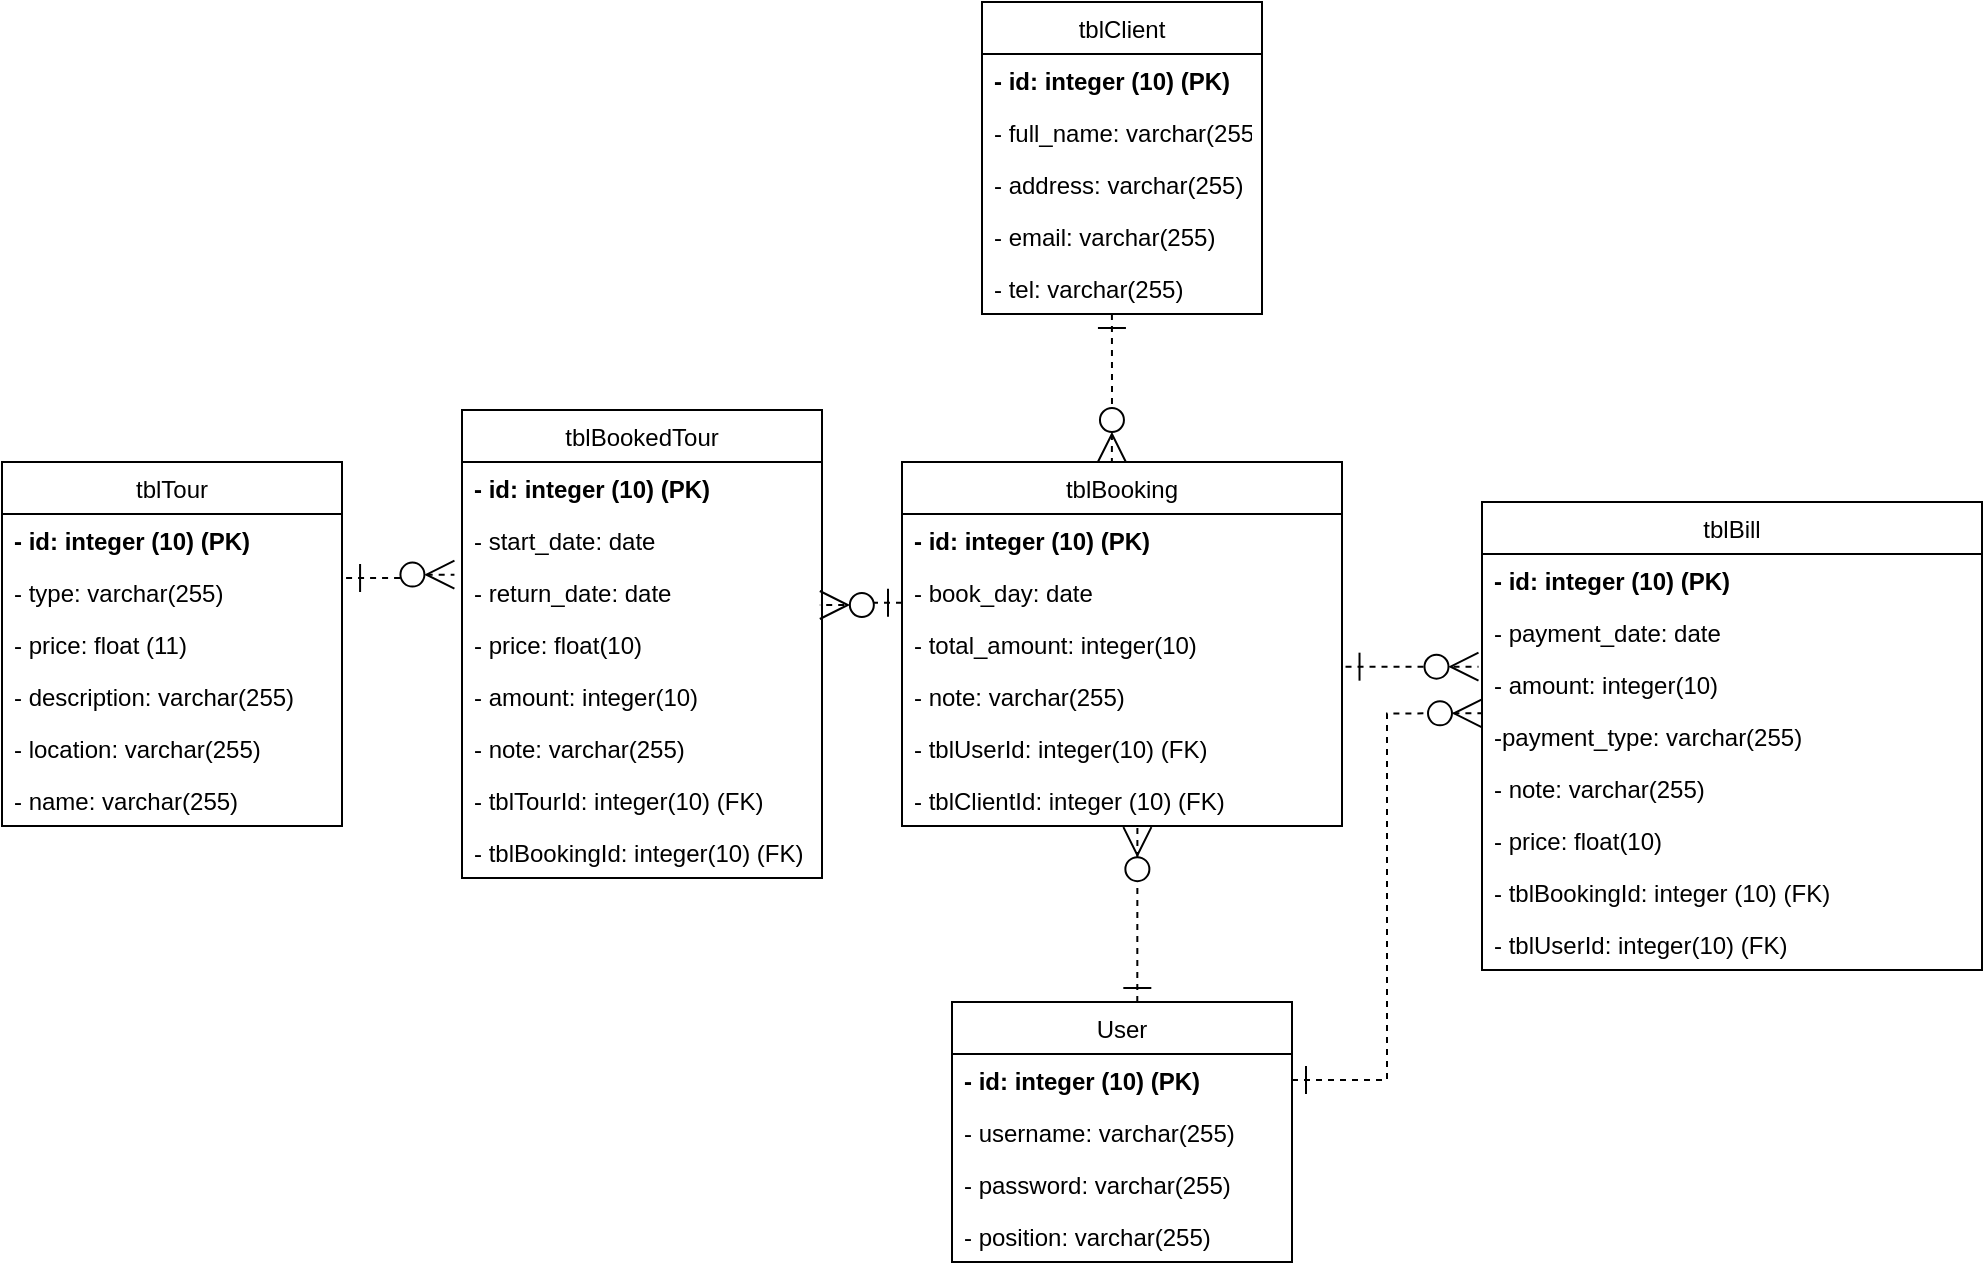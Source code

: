 <mxfile version="14.6.12" type="github">
  <diagram id="gys28ADMSe7vnVQDWKgh" name="Page-1">
    <mxGraphModel dx="1422" dy="775" grid="1" gridSize="10" guides="1" tooltips="1" connect="1" arrows="1" fold="1" page="1" pageScale="1" pageWidth="850" pageHeight="1100" math="0" shadow="0">
      <root>
        <mxCell id="0" />
        <mxCell id="1" parent="0" />
        <mxCell id="QfVgs8F6MnPGC0xmP2LL-1" value="tblClient" style="swimlane;fontStyle=0;childLayout=stackLayout;horizontal=1;startSize=26;fillColor=none;horizontalStack=0;resizeParent=1;resizeParentMax=0;resizeLast=0;collapsible=1;marginBottom=0;" parent="1" vertex="1">
          <mxGeometry x="610" y="60" width="140" height="156" as="geometry" />
        </mxCell>
        <mxCell id="QfVgs8F6MnPGC0xmP2LL-2" value="- id: integer (10) (PK)" style="text;strokeColor=none;fillColor=none;align=left;verticalAlign=top;spacingLeft=4;spacingRight=4;overflow=hidden;rotatable=0;points=[[0,0.5],[1,0.5]];portConstraint=eastwest;fontStyle=1" parent="QfVgs8F6MnPGC0xmP2LL-1" vertex="1">
          <mxGeometry y="26" width="140" height="26" as="geometry" />
        </mxCell>
        <mxCell id="QfVgs8F6MnPGC0xmP2LL-3" value="- full_name: varchar(255)&#xa;" style="text;strokeColor=none;fillColor=none;align=left;verticalAlign=top;spacingLeft=4;spacingRight=4;overflow=hidden;rotatable=0;points=[[0,0.5],[1,0.5]];portConstraint=eastwest;" parent="QfVgs8F6MnPGC0xmP2LL-1" vertex="1">
          <mxGeometry y="52" width="140" height="26" as="geometry" />
        </mxCell>
        <mxCell id="QfVgs8F6MnPGC0xmP2LL-4" value="- address: varchar(255)" style="text;strokeColor=none;fillColor=none;align=left;verticalAlign=top;spacingLeft=4;spacingRight=4;overflow=hidden;rotatable=0;points=[[0,0.5],[1,0.5]];portConstraint=eastwest;" parent="QfVgs8F6MnPGC0xmP2LL-1" vertex="1">
          <mxGeometry y="78" width="140" height="26" as="geometry" />
        </mxCell>
        <mxCell id="QfVgs8F6MnPGC0xmP2LL-5" value="- email: varchar(255)" style="text;strokeColor=none;fillColor=none;align=left;verticalAlign=top;spacingLeft=4;spacingRight=4;overflow=hidden;rotatable=0;points=[[0,0.5],[1,0.5]];portConstraint=eastwest;" parent="QfVgs8F6MnPGC0xmP2LL-1" vertex="1">
          <mxGeometry y="104" width="140" height="26" as="geometry" />
        </mxCell>
        <mxCell id="QfVgs8F6MnPGC0xmP2LL-6" value="- tel: varchar(255)" style="text;strokeColor=none;fillColor=none;align=left;verticalAlign=top;spacingLeft=4;spacingRight=4;overflow=hidden;rotatable=0;points=[[0,0.5],[1,0.5]];portConstraint=eastwest;" parent="QfVgs8F6MnPGC0xmP2LL-1" vertex="1">
          <mxGeometry y="130" width="140" height="26" as="geometry" />
        </mxCell>
        <mxCell id="QfVgs8F6MnPGC0xmP2LL-7" value="tblTour" style="swimlane;fontStyle=0;childLayout=stackLayout;horizontal=1;startSize=26;fillColor=none;horizontalStack=0;resizeParent=1;resizeParentMax=0;resizeLast=0;collapsible=1;marginBottom=0;" parent="1" vertex="1">
          <mxGeometry x="120" y="290" width="170" height="182" as="geometry" />
        </mxCell>
        <mxCell id="QfVgs8F6MnPGC0xmP2LL-8" value="- id: integer (10) (PK)" style="text;strokeColor=none;fillColor=none;align=left;verticalAlign=top;spacingLeft=4;spacingRight=4;overflow=hidden;rotatable=0;points=[[0,0.5],[1,0.5]];portConstraint=eastwest;fontStyle=1" parent="QfVgs8F6MnPGC0xmP2LL-7" vertex="1">
          <mxGeometry y="26" width="170" height="26" as="geometry" />
        </mxCell>
        <mxCell id="QfVgs8F6MnPGC0xmP2LL-9" value="- type: varchar(255)" style="text;strokeColor=none;fillColor=none;align=left;verticalAlign=top;spacingLeft=4;spacingRight=4;overflow=hidden;rotatable=0;points=[[0,0.5],[1,0.5]];portConstraint=eastwest;" parent="QfVgs8F6MnPGC0xmP2LL-7" vertex="1">
          <mxGeometry y="52" width="170" height="26" as="geometry" />
        </mxCell>
        <mxCell id="QfVgs8F6MnPGC0xmP2LL-10" value="- price: float (11)" style="text;strokeColor=none;fillColor=none;align=left;verticalAlign=top;spacingLeft=4;spacingRight=4;overflow=hidden;rotatable=0;points=[[0,0.5],[1,0.5]];portConstraint=eastwest;" parent="QfVgs8F6MnPGC0xmP2LL-7" vertex="1">
          <mxGeometry y="78" width="170" height="26" as="geometry" />
        </mxCell>
        <mxCell id="QfVgs8F6MnPGC0xmP2LL-11" value="- description: varchar(255)" style="text;strokeColor=none;fillColor=none;align=left;verticalAlign=top;spacingLeft=4;spacingRight=4;overflow=hidden;rotatable=0;points=[[0,0.5],[1,0.5]];portConstraint=eastwest;" parent="QfVgs8F6MnPGC0xmP2LL-7" vertex="1">
          <mxGeometry y="104" width="170" height="26" as="geometry" />
        </mxCell>
        <mxCell id="QfVgs8F6MnPGC0xmP2LL-12" value="- location: varchar(255)" style="text;strokeColor=none;fillColor=none;align=left;verticalAlign=top;spacingLeft=4;spacingRight=4;overflow=hidden;rotatable=0;points=[[0,0.5],[1,0.5]];portConstraint=eastwest;" parent="QfVgs8F6MnPGC0xmP2LL-7" vertex="1">
          <mxGeometry y="130" width="170" height="26" as="geometry" />
        </mxCell>
        <mxCell id="dMDZdSkggj6Q9R0DvteG-1" value="- name: varchar(255)" style="text;strokeColor=none;fillColor=none;align=left;verticalAlign=top;spacingLeft=4;spacingRight=4;overflow=hidden;rotatable=0;points=[[0,0.5],[1,0.5]];portConstraint=eastwest;" vertex="1" parent="QfVgs8F6MnPGC0xmP2LL-7">
          <mxGeometry y="156" width="170" height="26" as="geometry" />
        </mxCell>
        <mxCell id="wv53nOrqIjGvu9n16P8K-5" value="tblBookedTour" style="swimlane;fontStyle=0;childLayout=stackLayout;horizontal=1;startSize=26;fillColor=none;horizontalStack=0;resizeParent=1;resizeParentMax=0;resizeLast=0;collapsible=1;marginBottom=0;" parent="1" vertex="1">
          <mxGeometry x="350" y="264" width="180" height="234" as="geometry" />
        </mxCell>
        <mxCell id="wv53nOrqIjGvu9n16P8K-6" value="- id: integer (10) (PK)" style="text;strokeColor=none;fillColor=none;align=left;verticalAlign=top;spacingLeft=4;spacingRight=4;overflow=hidden;rotatable=0;points=[[0,0.5],[1,0.5]];portConstraint=eastwest;fontStyle=1" parent="wv53nOrqIjGvu9n16P8K-5" vertex="1">
          <mxGeometry y="26" width="180" height="26" as="geometry" />
        </mxCell>
        <mxCell id="wv53nOrqIjGvu9n16P8K-7" value="- start_date: date" style="text;strokeColor=none;fillColor=none;align=left;verticalAlign=top;spacingLeft=4;spacingRight=4;overflow=hidden;rotatable=0;points=[[0,0.5],[1,0.5]];portConstraint=eastwest;" parent="wv53nOrqIjGvu9n16P8K-5" vertex="1">
          <mxGeometry y="52" width="180" height="26" as="geometry" />
        </mxCell>
        <mxCell id="wv53nOrqIjGvu9n16P8K-8" value="- return_date: date" style="text;strokeColor=none;fillColor=none;align=left;verticalAlign=top;spacingLeft=4;spacingRight=4;overflow=hidden;rotatable=0;points=[[0,0.5],[1,0.5]];portConstraint=eastwest;" parent="wv53nOrqIjGvu9n16P8K-5" vertex="1">
          <mxGeometry y="78" width="180" height="26" as="geometry" />
        </mxCell>
        <mxCell id="wv53nOrqIjGvu9n16P8K-9" value="- price: float(10)" style="text;strokeColor=none;fillColor=none;align=left;verticalAlign=top;spacingLeft=4;spacingRight=4;overflow=hidden;rotatable=0;points=[[0,0.5],[1,0.5]];portConstraint=eastwest;" parent="wv53nOrqIjGvu9n16P8K-5" vertex="1">
          <mxGeometry y="104" width="180" height="26" as="geometry" />
        </mxCell>
        <mxCell id="wv53nOrqIjGvu9n16P8K-10" value="- amount: integer(10)" style="text;strokeColor=none;fillColor=none;align=left;verticalAlign=top;spacingLeft=4;spacingRight=4;overflow=hidden;rotatable=0;points=[[0,0.5],[1,0.5]];portConstraint=eastwest;" parent="wv53nOrqIjGvu9n16P8K-5" vertex="1">
          <mxGeometry y="130" width="180" height="26" as="geometry" />
        </mxCell>
        <mxCell id="wv53nOrqIjGvu9n16P8K-11" value="- note: varchar(255)" style="text;strokeColor=none;fillColor=none;align=left;verticalAlign=top;spacingLeft=4;spacingRight=4;overflow=hidden;rotatable=0;points=[[0,0.5],[1,0.5]];portConstraint=eastwest;" parent="wv53nOrqIjGvu9n16P8K-5" vertex="1">
          <mxGeometry y="156" width="180" height="26" as="geometry" />
        </mxCell>
        <mxCell id="wv53nOrqIjGvu9n16P8K-12" value="- tblTourId: integer(10) (FK)" style="text;strokeColor=none;fillColor=none;align=left;verticalAlign=top;spacingLeft=4;spacingRight=4;overflow=hidden;rotatable=0;points=[[0,0.5],[1,0.5]];portConstraint=eastwest;" parent="wv53nOrqIjGvu9n16P8K-5" vertex="1">
          <mxGeometry y="182" width="180" height="26" as="geometry" />
        </mxCell>
        <mxCell id="wv53nOrqIjGvu9n16P8K-30" value="- tblBookingId: integer(10) (FK)" style="text;strokeColor=none;fillColor=none;align=left;verticalAlign=top;spacingLeft=4;spacingRight=4;overflow=hidden;rotatable=0;points=[[0,0.5],[1,0.5]];portConstraint=eastwest;" parent="wv53nOrqIjGvu9n16P8K-5" vertex="1">
          <mxGeometry y="208" width="180" height="26" as="geometry" />
        </mxCell>
        <mxCell id="wv53nOrqIjGvu9n16P8K-13" value="tblBooking" style="swimlane;fontStyle=0;childLayout=stackLayout;horizontal=1;startSize=26;fillColor=none;horizontalStack=0;resizeParent=1;resizeParentMax=0;resizeLast=0;collapsible=1;marginBottom=0;" parent="1" vertex="1">
          <mxGeometry x="570" y="290" width="220" height="182" as="geometry" />
        </mxCell>
        <mxCell id="wv53nOrqIjGvu9n16P8K-14" value="- id: integer (10) (PK)" style="text;strokeColor=none;fillColor=none;align=left;verticalAlign=top;spacingLeft=4;spacingRight=4;overflow=hidden;rotatable=0;points=[[0,0.5],[1,0.5]];portConstraint=eastwest;fontStyle=1" parent="wv53nOrqIjGvu9n16P8K-13" vertex="1">
          <mxGeometry y="26" width="220" height="26" as="geometry" />
        </mxCell>
        <mxCell id="wv53nOrqIjGvu9n16P8K-15" value="- book_day: date" style="text;strokeColor=none;fillColor=none;align=left;verticalAlign=top;spacingLeft=4;spacingRight=4;overflow=hidden;rotatable=0;points=[[0,0.5],[1,0.5]];portConstraint=eastwest;" parent="wv53nOrqIjGvu9n16P8K-13" vertex="1">
          <mxGeometry y="52" width="220" height="26" as="geometry" />
        </mxCell>
        <mxCell id="wv53nOrqIjGvu9n16P8K-16" value="- total_amount: integer(10)" style="text;strokeColor=none;fillColor=none;align=left;verticalAlign=top;spacingLeft=4;spacingRight=4;overflow=hidden;rotatable=0;points=[[0,0.5],[1,0.5]];portConstraint=eastwest;" parent="wv53nOrqIjGvu9n16P8K-13" vertex="1">
          <mxGeometry y="78" width="220" height="26" as="geometry" />
        </mxCell>
        <mxCell id="wv53nOrqIjGvu9n16P8K-17" value="- note: varchar(255)" style="text;strokeColor=none;fillColor=none;align=left;verticalAlign=top;spacingLeft=4;spacingRight=4;overflow=hidden;rotatable=0;points=[[0,0.5],[1,0.5]];portConstraint=eastwest;" parent="wv53nOrqIjGvu9n16P8K-13" vertex="1">
          <mxGeometry y="104" width="220" height="26" as="geometry" />
        </mxCell>
        <mxCell id="wv53nOrqIjGvu9n16P8K-38" value="- tblUserId: integer(10) (FK)" style="text;strokeColor=none;fillColor=none;align=left;verticalAlign=top;spacingLeft=4;spacingRight=4;overflow=hidden;rotatable=0;points=[[0,0.5],[1,0.5]];portConstraint=eastwest;" parent="wv53nOrqIjGvu9n16P8K-13" vertex="1">
          <mxGeometry y="130" width="220" height="26" as="geometry" />
        </mxCell>
        <mxCell id="wv53nOrqIjGvu9n16P8K-39" value="- tblClientId: integer (10) (FK)" style="text;strokeColor=none;fillColor=none;align=left;verticalAlign=top;spacingLeft=4;spacingRight=4;overflow=hidden;rotatable=0;points=[[0,0.5],[1,0.5]];portConstraint=eastwest;" parent="wv53nOrqIjGvu9n16P8K-13" vertex="1">
          <mxGeometry y="156" width="220" height="26" as="geometry" />
        </mxCell>
        <mxCell id="wv53nOrqIjGvu9n16P8K-18" value="tblBill" style="swimlane;fontStyle=0;childLayout=stackLayout;horizontal=1;startSize=26;fillColor=none;horizontalStack=0;resizeParent=1;resizeParentMax=0;resizeLast=0;collapsible=1;marginBottom=0;" parent="1" vertex="1">
          <mxGeometry x="860" y="310" width="250" height="234" as="geometry" />
        </mxCell>
        <mxCell id="wv53nOrqIjGvu9n16P8K-19" value="- id: integer (10) (PK)" style="text;strokeColor=none;fillColor=none;align=left;verticalAlign=top;spacingLeft=4;spacingRight=4;overflow=hidden;rotatable=0;points=[[0,0.5],[1,0.5]];portConstraint=eastwest;fontStyle=1" parent="wv53nOrqIjGvu9n16P8K-18" vertex="1">
          <mxGeometry y="26" width="250" height="26" as="geometry" />
        </mxCell>
        <mxCell id="wv53nOrqIjGvu9n16P8K-20" value="- payment_date: date" style="text;strokeColor=none;fillColor=none;align=left;verticalAlign=top;spacingLeft=4;spacingRight=4;overflow=hidden;rotatable=0;points=[[0,0.5],[1,0.5]];portConstraint=eastwest;" parent="wv53nOrqIjGvu9n16P8K-18" vertex="1">
          <mxGeometry y="52" width="250" height="26" as="geometry" />
        </mxCell>
        <mxCell id="wv53nOrqIjGvu9n16P8K-21" value="- amount: integer(10)" style="text;strokeColor=none;fillColor=none;align=left;verticalAlign=top;spacingLeft=4;spacingRight=4;overflow=hidden;rotatable=0;points=[[0,0.5],[1,0.5]];portConstraint=eastwest;" parent="wv53nOrqIjGvu9n16P8K-18" vertex="1">
          <mxGeometry y="78" width="250" height="26" as="geometry" />
        </mxCell>
        <mxCell id="wv53nOrqIjGvu9n16P8K-22" value="-payment_type: varchar(255)" style="text;strokeColor=none;fillColor=none;align=left;verticalAlign=top;spacingLeft=4;spacingRight=4;overflow=hidden;rotatable=0;points=[[0,0.5],[1,0.5]];portConstraint=eastwest;" parent="wv53nOrqIjGvu9n16P8K-18" vertex="1">
          <mxGeometry y="104" width="250" height="26" as="geometry" />
        </mxCell>
        <mxCell id="wv53nOrqIjGvu9n16P8K-23" value="- note: varchar(255)" style="text;strokeColor=none;fillColor=none;align=left;verticalAlign=top;spacingLeft=4;spacingRight=4;overflow=hidden;rotatable=0;points=[[0,0.5],[1,0.5]];portConstraint=eastwest;" parent="wv53nOrqIjGvu9n16P8K-18" vertex="1">
          <mxGeometry y="130" width="250" height="26" as="geometry" />
        </mxCell>
        <mxCell id="wv53nOrqIjGvu9n16P8K-24" value="- price: float(10)" style="text;strokeColor=none;fillColor=none;align=left;verticalAlign=top;spacingLeft=4;spacingRight=4;overflow=hidden;rotatable=0;points=[[0,0.5],[1,0.5]];portConstraint=eastwest;" parent="wv53nOrqIjGvu9n16P8K-18" vertex="1">
          <mxGeometry y="156" width="250" height="26" as="geometry" />
        </mxCell>
        <mxCell id="wv53nOrqIjGvu9n16P8K-44" value="- tblBookingId: integer (10) (FK)" style="text;strokeColor=none;fillColor=none;align=left;verticalAlign=top;spacingLeft=4;spacingRight=4;overflow=hidden;rotatable=0;points=[[0,0.5],[1,0.5]];portConstraint=eastwest;" parent="wv53nOrqIjGvu9n16P8K-18" vertex="1">
          <mxGeometry y="182" width="250" height="26" as="geometry" />
        </mxCell>
        <mxCell id="wv53nOrqIjGvu9n16P8K-45" value="- tblUserId: integer(10) (FK)" style="text;strokeColor=none;fillColor=none;align=left;verticalAlign=top;spacingLeft=4;spacingRight=4;overflow=hidden;rotatable=0;points=[[0,0.5],[1,0.5]];portConstraint=eastwest;" parent="wv53nOrqIjGvu9n16P8K-18" vertex="1">
          <mxGeometry y="208" width="250" height="26" as="geometry" />
        </mxCell>
        <mxCell id="wv53nOrqIjGvu9n16P8K-25" value="User" style="swimlane;fontStyle=0;childLayout=stackLayout;horizontal=1;startSize=26;fillColor=none;horizontalStack=0;resizeParent=1;resizeParentMax=0;resizeLast=0;collapsible=1;marginBottom=0;" parent="1" vertex="1">
          <mxGeometry x="595" y="560" width="170" height="130" as="geometry" />
        </mxCell>
        <mxCell id="wv53nOrqIjGvu9n16P8K-26" value="- id: integer (10) (PK)" style="text;strokeColor=none;fillColor=none;align=left;verticalAlign=top;spacingLeft=4;spacingRight=4;overflow=hidden;rotatable=0;points=[[0,0.5],[1,0.5]];portConstraint=eastwest;fontStyle=1" parent="wv53nOrqIjGvu9n16P8K-25" vertex="1">
          <mxGeometry y="26" width="170" height="26" as="geometry" />
        </mxCell>
        <mxCell id="wv53nOrqIjGvu9n16P8K-27" value="- username: varchar(255)" style="text;strokeColor=none;fillColor=none;align=left;verticalAlign=top;spacingLeft=4;spacingRight=4;overflow=hidden;rotatable=0;points=[[0,0.5],[1,0.5]];portConstraint=eastwest;" parent="wv53nOrqIjGvu9n16P8K-25" vertex="1">
          <mxGeometry y="52" width="170" height="26" as="geometry" />
        </mxCell>
        <mxCell id="wv53nOrqIjGvu9n16P8K-28" value="- password: varchar(255)" style="text;strokeColor=none;fillColor=none;align=left;verticalAlign=top;spacingLeft=4;spacingRight=4;overflow=hidden;rotatable=0;points=[[0,0.5],[1,0.5]];portConstraint=eastwest;" parent="wv53nOrqIjGvu9n16P8K-25" vertex="1">
          <mxGeometry y="78" width="170" height="26" as="geometry" />
        </mxCell>
        <mxCell id="wv53nOrqIjGvu9n16P8K-29" value="- position: varchar(255)" style="text;strokeColor=none;fillColor=none;align=left;verticalAlign=top;spacingLeft=4;spacingRight=4;overflow=hidden;rotatable=0;points=[[0,0.5],[1,0.5]];portConstraint=eastwest;" parent="wv53nOrqIjGvu9n16P8K-25" vertex="1">
          <mxGeometry y="104" width="170" height="26" as="geometry" />
        </mxCell>
        <mxCell id="wv53nOrqIjGvu9n16P8K-36" value="" style="endArrow=ERzeroToMany;startArrow=ERone;html=1;rounded=0;edgeStyle=orthogonalEdgeStyle;dashed=1;startSize=12;endSize=12;strokeWidth=1;exitX=1.012;exitY=0.231;exitDx=0;exitDy=0;exitPerimeter=0;entryX=-0.021;entryY=1.167;entryDx=0;entryDy=0;entryPerimeter=0;startFill=0;endFill=1;" parent="1" source="QfVgs8F6MnPGC0xmP2LL-9" target="wv53nOrqIjGvu9n16P8K-7" edge="1">
          <mxGeometry width="50" height="50" relative="1" as="geometry">
            <mxPoint x="270" y="270" as="sourcePoint" />
            <mxPoint x="330" y="349" as="targetPoint" />
          </mxGeometry>
        </mxCell>
        <mxCell id="wv53nOrqIjGvu9n16P8K-37" value="" style="endArrow=ERzeroToMany;startArrow=ERone;html=1;rounded=0;edgeStyle=orthogonalEdgeStyle;dashed=1;startSize=12;endSize=12;strokeWidth=1;exitX=0;exitY=0.708;exitDx=0;exitDy=0;exitPerimeter=0;startFill=0;endFill=1;entryX=0.994;entryY=0.75;entryDx=0;entryDy=0;entryPerimeter=0;" parent="1" source="wv53nOrqIjGvu9n16P8K-15" target="wv53nOrqIjGvu9n16P8K-8" edge="1">
          <mxGeometry width="50" height="50" relative="1" as="geometry">
            <mxPoint x="262.04" y="358.006" as="sourcePoint" />
            <mxPoint x="470" y="360" as="targetPoint" />
          </mxGeometry>
        </mxCell>
        <mxCell id="wv53nOrqIjGvu9n16P8K-40" value="" style="endArrow=ERzeroToMany;startArrow=ERone;html=1;rounded=0;edgeStyle=orthogonalEdgeStyle;dashed=1;startSize=12;endSize=12;strokeWidth=1;startFill=0;endFill=1;exitX=0.464;exitY=1;exitDx=0;exitDy=0;exitPerimeter=0;entryX=0.477;entryY=0;entryDx=0;entryDy=0;entryPerimeter=0;" parent="1" source="QfVgs8F6MnPGC0xmP2LL-6" target="wv53nOrqIjGvu9n16P8K-13" edge="1">
          <mxGeometry width="50" height="50" relative="1" as="geometry">
            <mxPoint x="675" y="220" as="sourcePoint" />
            <mxPoint x="675" y="280" as="targetPoint" />
          </mxGeometry>
        </mxCell>
        <mxCell id="wv53nOrqIjGvu9n16P8K-41" value="" style="endArrow=ERzeroToMany;startArrow=ERone;html=1;rounded=0;edgeStyle=orthogonalEdgeStyle;dashed=1;startSize=12;endSize=12;strokeWidth=1;startFill=0;endFill=1;entryX=0.535;entryY=1.022;entryDx=0;entryDy=0;entryPerimeter=0;exitX=0.545;exitY=0;exitDx=0;exitDy=0;exitPerimeter=0;" parent="1" source="wv53nOrqIjGvu9n16P8K-25" target="wv53nOrqIjGvu9n16P8K-39" edge="1">
          <mxGeometry width="50" height="50" relative="1" as="geometry">
            <mxPoint x="688" y="540" as="sourcePoint" />
            <mxPoint x="685" y="490" as="targetPoint" />
          </mxGeometry>
        </mxCell>
        <mxCell id="wv53nOrqIjGvu9n16P8K-42" value="" style="endArrow=ERzeroToMany;startArrow=ERone;html=1;rounded=0;edgeStyle=orthogonalEdgeStyle;dashed=1;startSize=12;endSize=12;strokeWidth=1;startFill=0;endFill=1;entryX=-0.007;entryY=0.167;entryDx=0;entryDy=0;entryPerimeter=0;exitX=1.008;exitY=0.936;exitDx=0;exitDy=0;exitPerimeter=0;" parent="1" source="wv53nOrqIjGvu9n16P8K-16" target="wv53nOrqIjGvu9n16P8K-21" edge="1">
          <mxGeometry width="50" height="50" relative="1" as="geometry">
            <mxPoint x="830" y="392" as="sourcePoint" />
            <mxPoint x="697.7" y="482.572" as="targetPoint" />
          </mxGeometry>
        </mxCell>
        <mxCell id="wv53nOrqIjGvu9n16P8K-43" value="" style="endArrow=ERzeroToMany;startArrow=ERone;html=1;rounded=0;edgeStyle=orthogonalEdgeStyle;dashed=1;startSize=12;endSize=12;strokeWidth=1;startFill=0;endFill=1;exitX=1;exitY=0.5;exitDx=0;exitDy=0;entryX=0;entryY=0.064;entryDx=0;entryDy=0;entryPerimeter=0;" parent="1" source="wv53nOrqIjGvu9n16P8K-26" target="wv53nOrqIjGvu9n16P8K-22" edge="1">
          <mxGeometry width="50" height="50" relative="1" as="geometry">
            <mxPoint x="801.76" y="402.336" as="sourcePoint" />
            <mxPoint x="920" y="420" as="targetPoint" />
          </mxGeometry>
        </mxCell>
      </root>
    </mxGraphModel>
  </diagram>
</mxfile>
